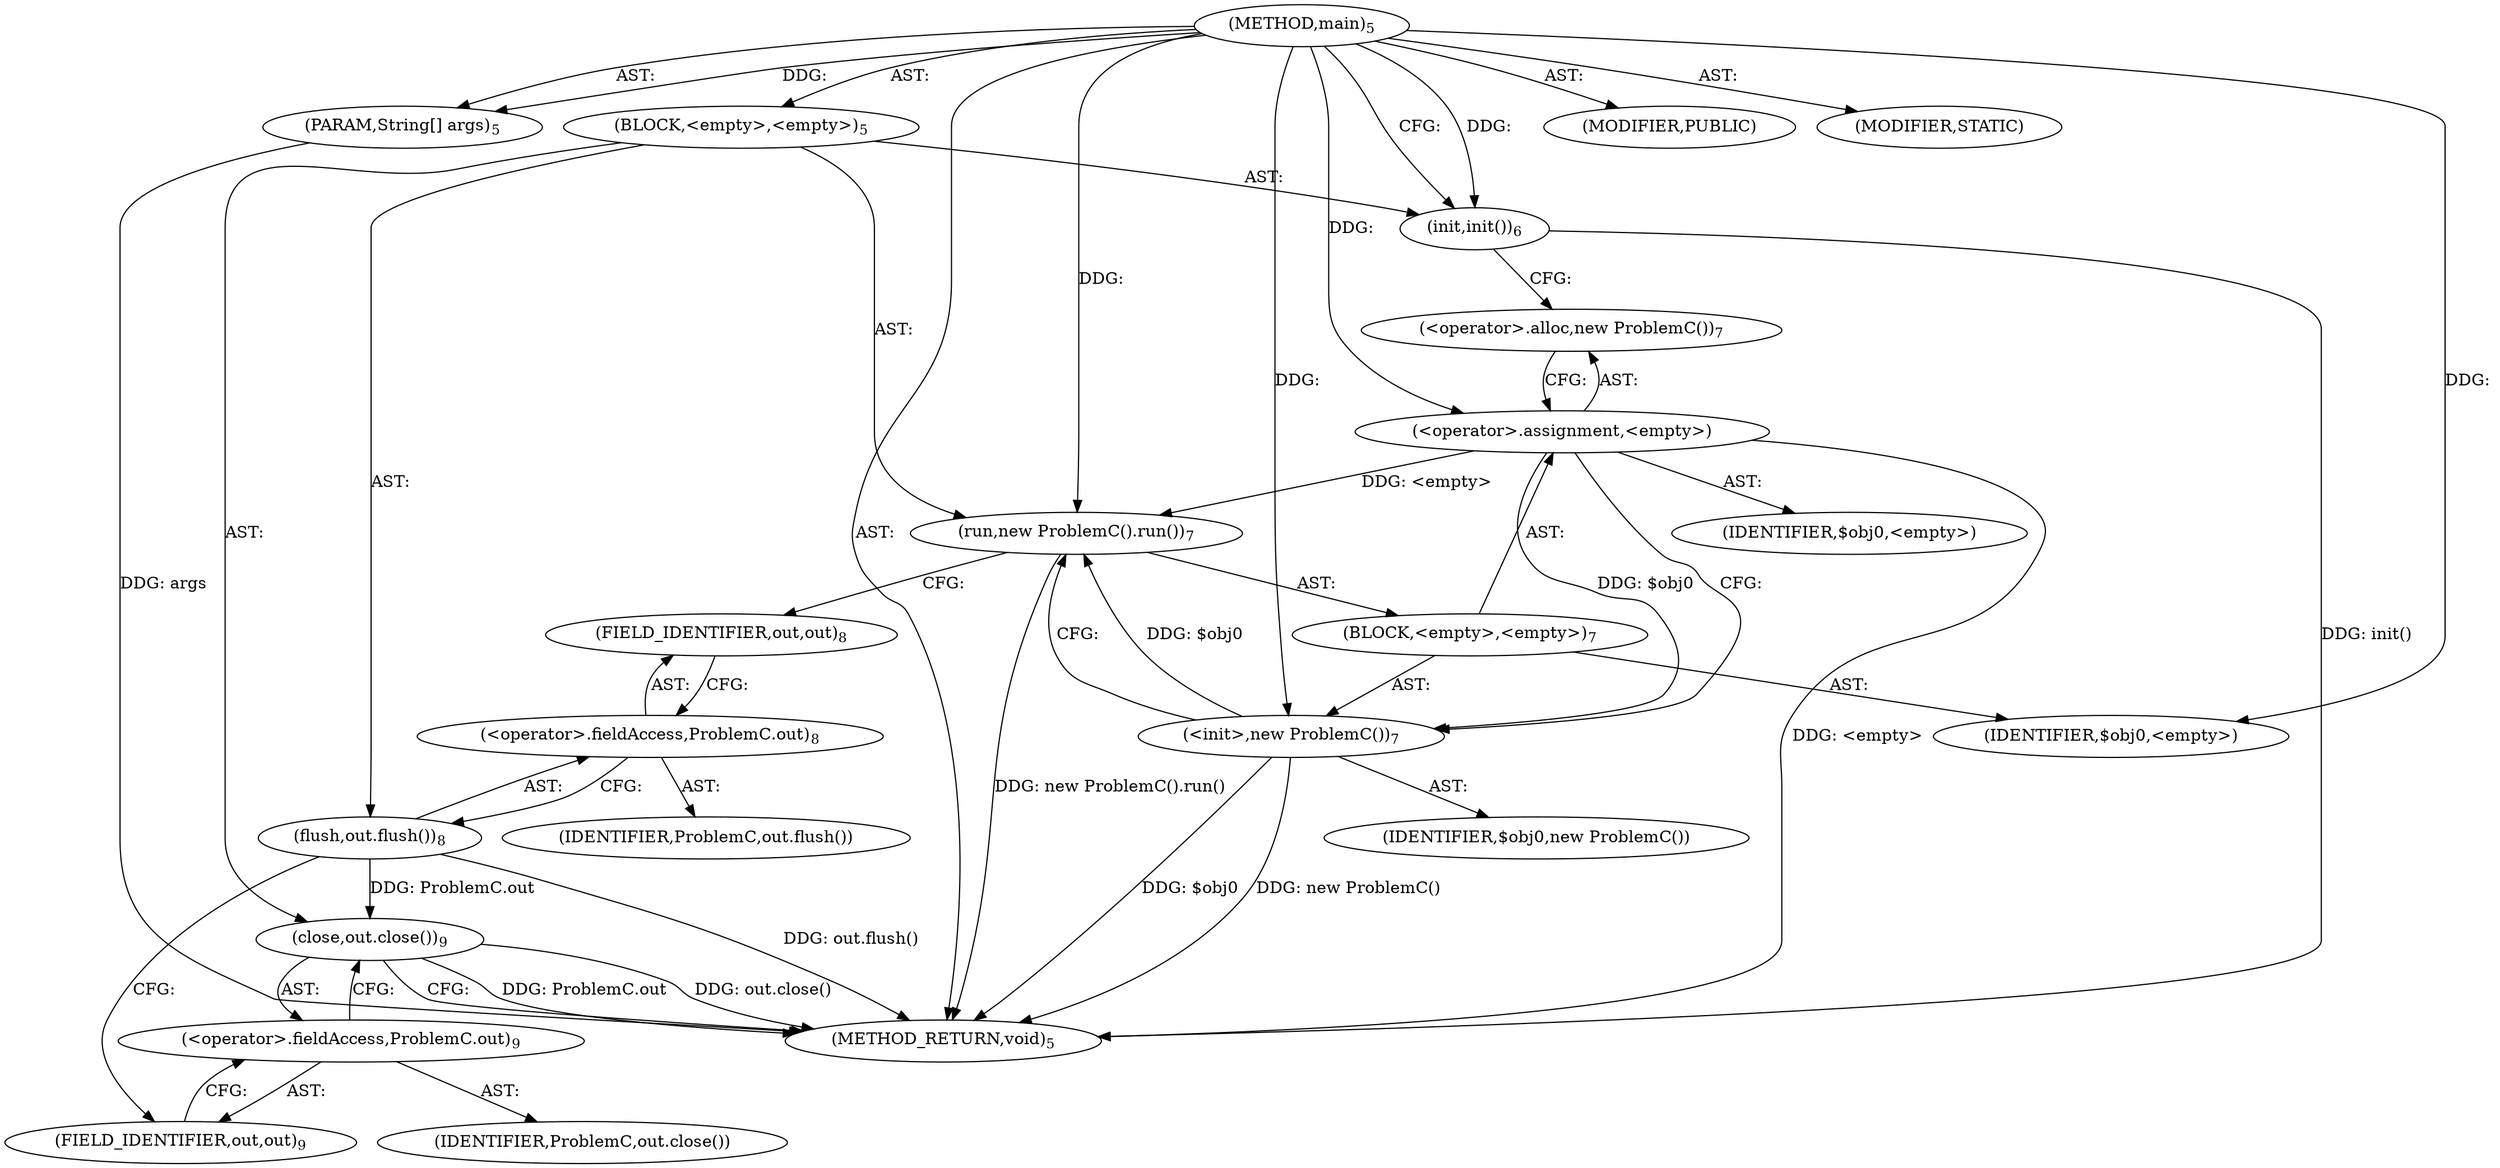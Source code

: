 digraph "main" {  
"21" [label = <(METHOD,main)<SUB>5</SUB>> ]
"22" [label = <(PARAM,String[] args)<SUB>5</SUB>> ]
"23" [label = <(BLOCK,&lt;empty&gt;,&lt;empty&gt;)<SUB>5</SUB>> ]
"24" [label = <(init,init())<SUB>6</SUB>> ]
"25" [label = <(run,new ProblemC().run())<SUB>7</SUB>> ]
"26" [label = <(BLOCK,&lt;empty&gt;,&lt;empty&gt;)<SUB>7</SUB>> ]
"27" [label = <(&lt;operator&gt;.assignment,&lt;empty&gt;)> ]
"28" [label = <(IDENTIFIER,$obj0,&lt;empty&gt;)> ]
"29" [label = <(&lt;operator&gt;.alloc,new ProblemC())<SUB>7</SUB>> ]
"30" [label = <(&lt;init&gt;,new ProblemC())<SUB>7</SUB>> ]
"31" [label = <(IDENTIFIER,$obj0,new ProblemC())> ]
"32" [label = <(IDENTIFIER,$obj0,&lt;empty&gt;)> ]
"33" [label = <(flush,out.flush())<SUB>8</SUB>> ]
"34" [label = <(&lt;operator&gt;.fieldAccess,ProblemC.out)<SUB>8</SUB>> ]
"35" [label = <(IDENTIFIER,ProblemC,out.flush())> ]
"36" [label = <(FIELD_IDENTIFIER,out,out)<SUB>8</SUB>> ]
"37" [label = <(close,out.close())<SUB>9</SUB>> ]
"38" [label = <(&lt;operator&gt;.fieldAccess,ProblemC.out)<SUB>9</SUB>> ]
"39" [label = <(IDENTIFIER,ProblemC,out.close())> ]
"40" [label = <(FIELD_IDENTIFIER,out,out)<SUB>9</SUB>> ]
"41" [label = <(MODIFIER,PUBLIC)> ]
"42" [label = <(MODIFIER,STATIC)> ]
"43" [label = <(METHOD_RETURN,void)<SUB>5</SUB>> ]
  "21" -> "22"  [ label = "AST: "] 
  "21" -> "23"  [ label = "AST: "] 
  "21" -> "41"  [ label = "AST: "] 
  "21" -> "42"  [ label = "AST: "] 
  "21" -> "43"  [ label = "AST: "] 
  "23" -> "24"  [ label = "AST: "] 
  "23" -> "25"  [ label = "AST: "] 
  "23" -> "33"  [ label = "AST: "] 
  "23" -> "37"  [ label = "AST: "] 
  "25" -> "26"  [ label = "AST: "] 
  "26" -> "27"  [ label = "AST: "] 
  "26" -> "30"  [ label = "AST: "] 
  "26" -> "32"  [ label = "AST: "] 
  "27" -> "28"  [ label = "AST: "] 
  "27" -> "29"  [ label = "AST: "] 
  "30" -> "31"  [ label = "AST: "] 
  "33" -> "34"  [ label = "AST: "] 
  "34" -> "35"  [ label = "AST: "] 
  "34" -> "36"  [ label = "AST: "] 
  "37" -> "38"  [ label = "AST: "] 
  "38" -> "39"  [ label = "AST: "] 
  "38" -> "40"  [ label = "AST: "] 
  "24" -> "29"  [ label = "CFG: "] 
  "25" -> "36"  [ label = "CFG: "] 
  "33" -> "40"  [ label = "CFG: "] 
  "37" -> "43"  [ label = "CFG: "] 
  "34" -> "33"  [ label = "CFG: "] 
  "38" -> "37"  [ label = "CFG: "] 
  "27" -> "30"  [ label = "CFG: "] 
  "30" -> "25"  [ label = "CFG: "] 
  "36" -> "34"  [ label = "CFG: "] 
  "40" -> "38"  [ label = "CFG: "] 
  "29" -> "27"  [ label = "CFG: "] 
  "21" -> "24"  [ label = "CFG: "] 
  "22" -> "43"  [ label = "DDG: args"] 
  "24" -> "43"  [ label = "DDG: init()"] 
  "27" -> "43"  [ label = "DDG: &lt;empty&gt;"] 
  "30" -> "43"  [ label = "DDG: $obj0"] 
  "30" -> "43"  [ label = "DDG: new ProblemC()"] 
  "25" -> "43"  [ label = "DDG: new ProblemC().run()"] 
  "33" -> "43"  [ label = "DDG: out.flush()"] 
  "37" -> "43"  [ label = "DDG: ProblemC.out"] 
  "37" -> "43"  [ label = "DDG: out.close()"] 
  "21" -> "22"  [ label = "DDG: "] 
  "21" -> "24"  [ label = "DDG: "] 
  "27" -> "25"  [ label = "DDG: &lt;empty&gt;"] 
  "30" -> "25"  [ label = "DDG: $obj0"] 
  "21" -> "25"  [ label = "DDG: "] 
  "33" -> "37"  [ label = "DDG: ProblemC.out"] 
  "21" -> "27"  [ label = "DDG: "] 
  "21" -> "32"  [ label = "DDG: "] 
  "27" -> "30"  [ label = "DDG: $obj0"] 
  "21" -> "30"  [ label = "DDG: "] 
}
